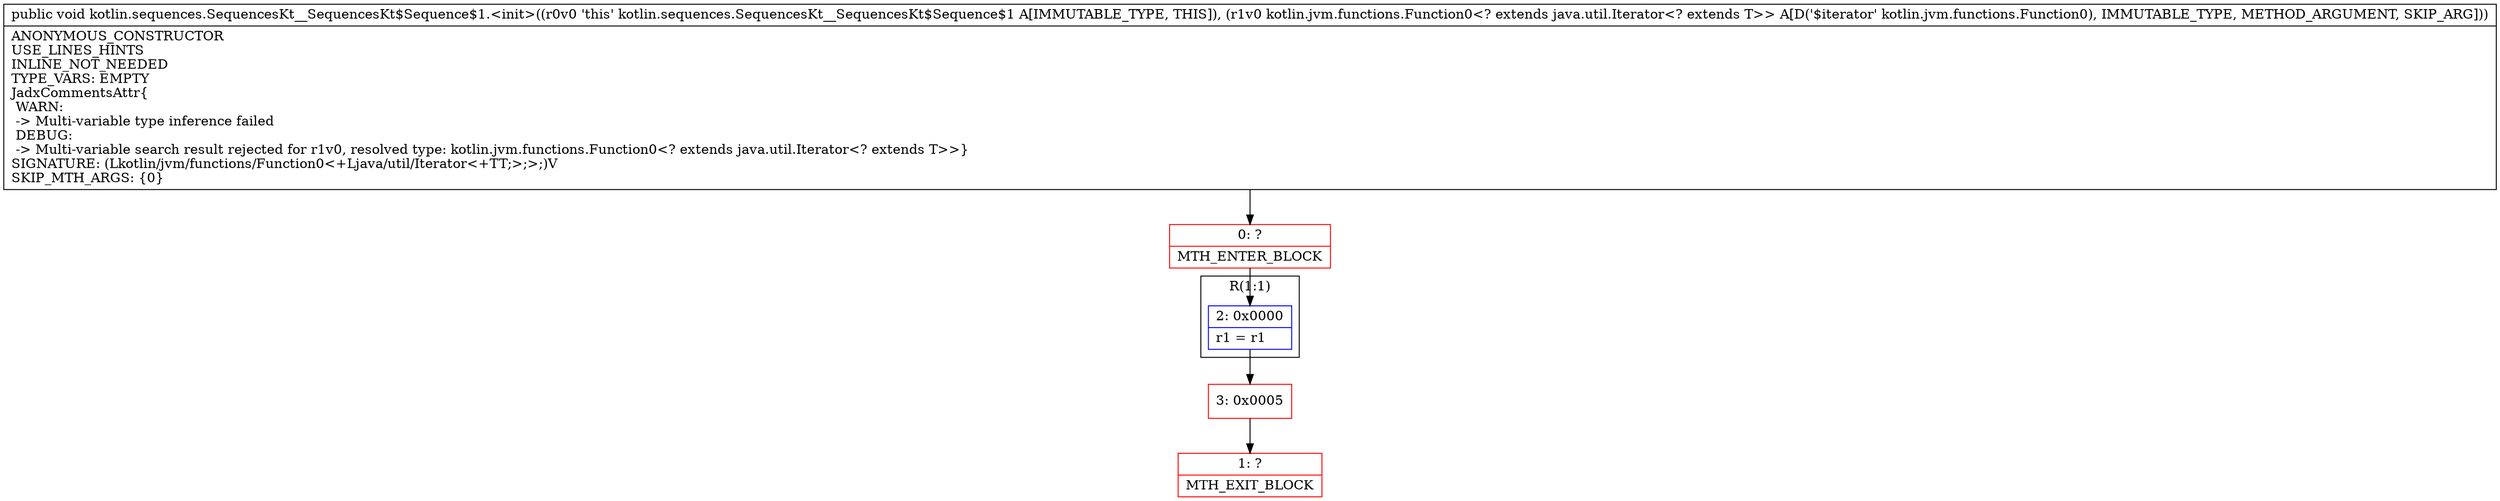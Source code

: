 digraph "CFG forkotlin.sequences.SequencesKt__SequencesKt$Sequence$1.\<init\>(Lkotlin\/jvm\/functions\/Function0;)V" {
subgraph cluster_Region_1285097511 {
label = "R(1:1)";
node [shape=record,color=blue];
Node_2 [shape=record,label="{2\:\ 0x0000|r1 = r1\l}"];
}
Node_0 [shape=record,color=red,label="{0\:\ ?|MTH_ENTER_BLOCK\l}"];
Node_3 [shape=record,color=red,label="{3\:\ 0x0005}"];
Node_1 [shape=record,color=red,label="{1\:\ ?|MTH_EXIT_BLOCK\l}"];
MethodNode[shape=record,label="{public void kotlin.sequences.SequencesKt__SequencesKt$Sequence$1.\<init\>((r0v0 'this' kotlin.sequences.SequencesKt__SequencesKt$Sequence$1 A[IMMUTABLE_TYPE, THIS]), (r1v0 kotlin.jvm.functions.Function0\<? extends java.util.Iterator\<? extends T\>\> A[D('$iterator' kotlin.jvm.functions.Function0), IMMUTABLE_TYPE, METHOD_ARGUMENT, SKIP_ARG]))  | ANONYMOUS_CONSTRUCTOR\lUSE_LINES_HINTS\lINLINE_NOT_NEEDED\lTYPE_VARS: EMPTY\lJadxCommentsAttr\{\l WARN: \l \-\> Multi\-variable type inference failed\l DEBUG: \l \-\> Multi\-variable search result rejected for r1v0, resolved type: kotlin.jvm.functions.Function0\<? extends java.util.Iterator\<? extends T\>\>\}\lSIGNATURE: (Lkotlin\/jvm\/functions\/Function0\<+Ljava\/util\/Iterator\<+TT;\>;\>;)V\lSKIP_MTH_ARGS: \{0\}\l}"];
MethodNode -> Node_0;Node_2 -> Node_3;
Node_0 -> Node_2;
Node_3 -> Node_1;
}


